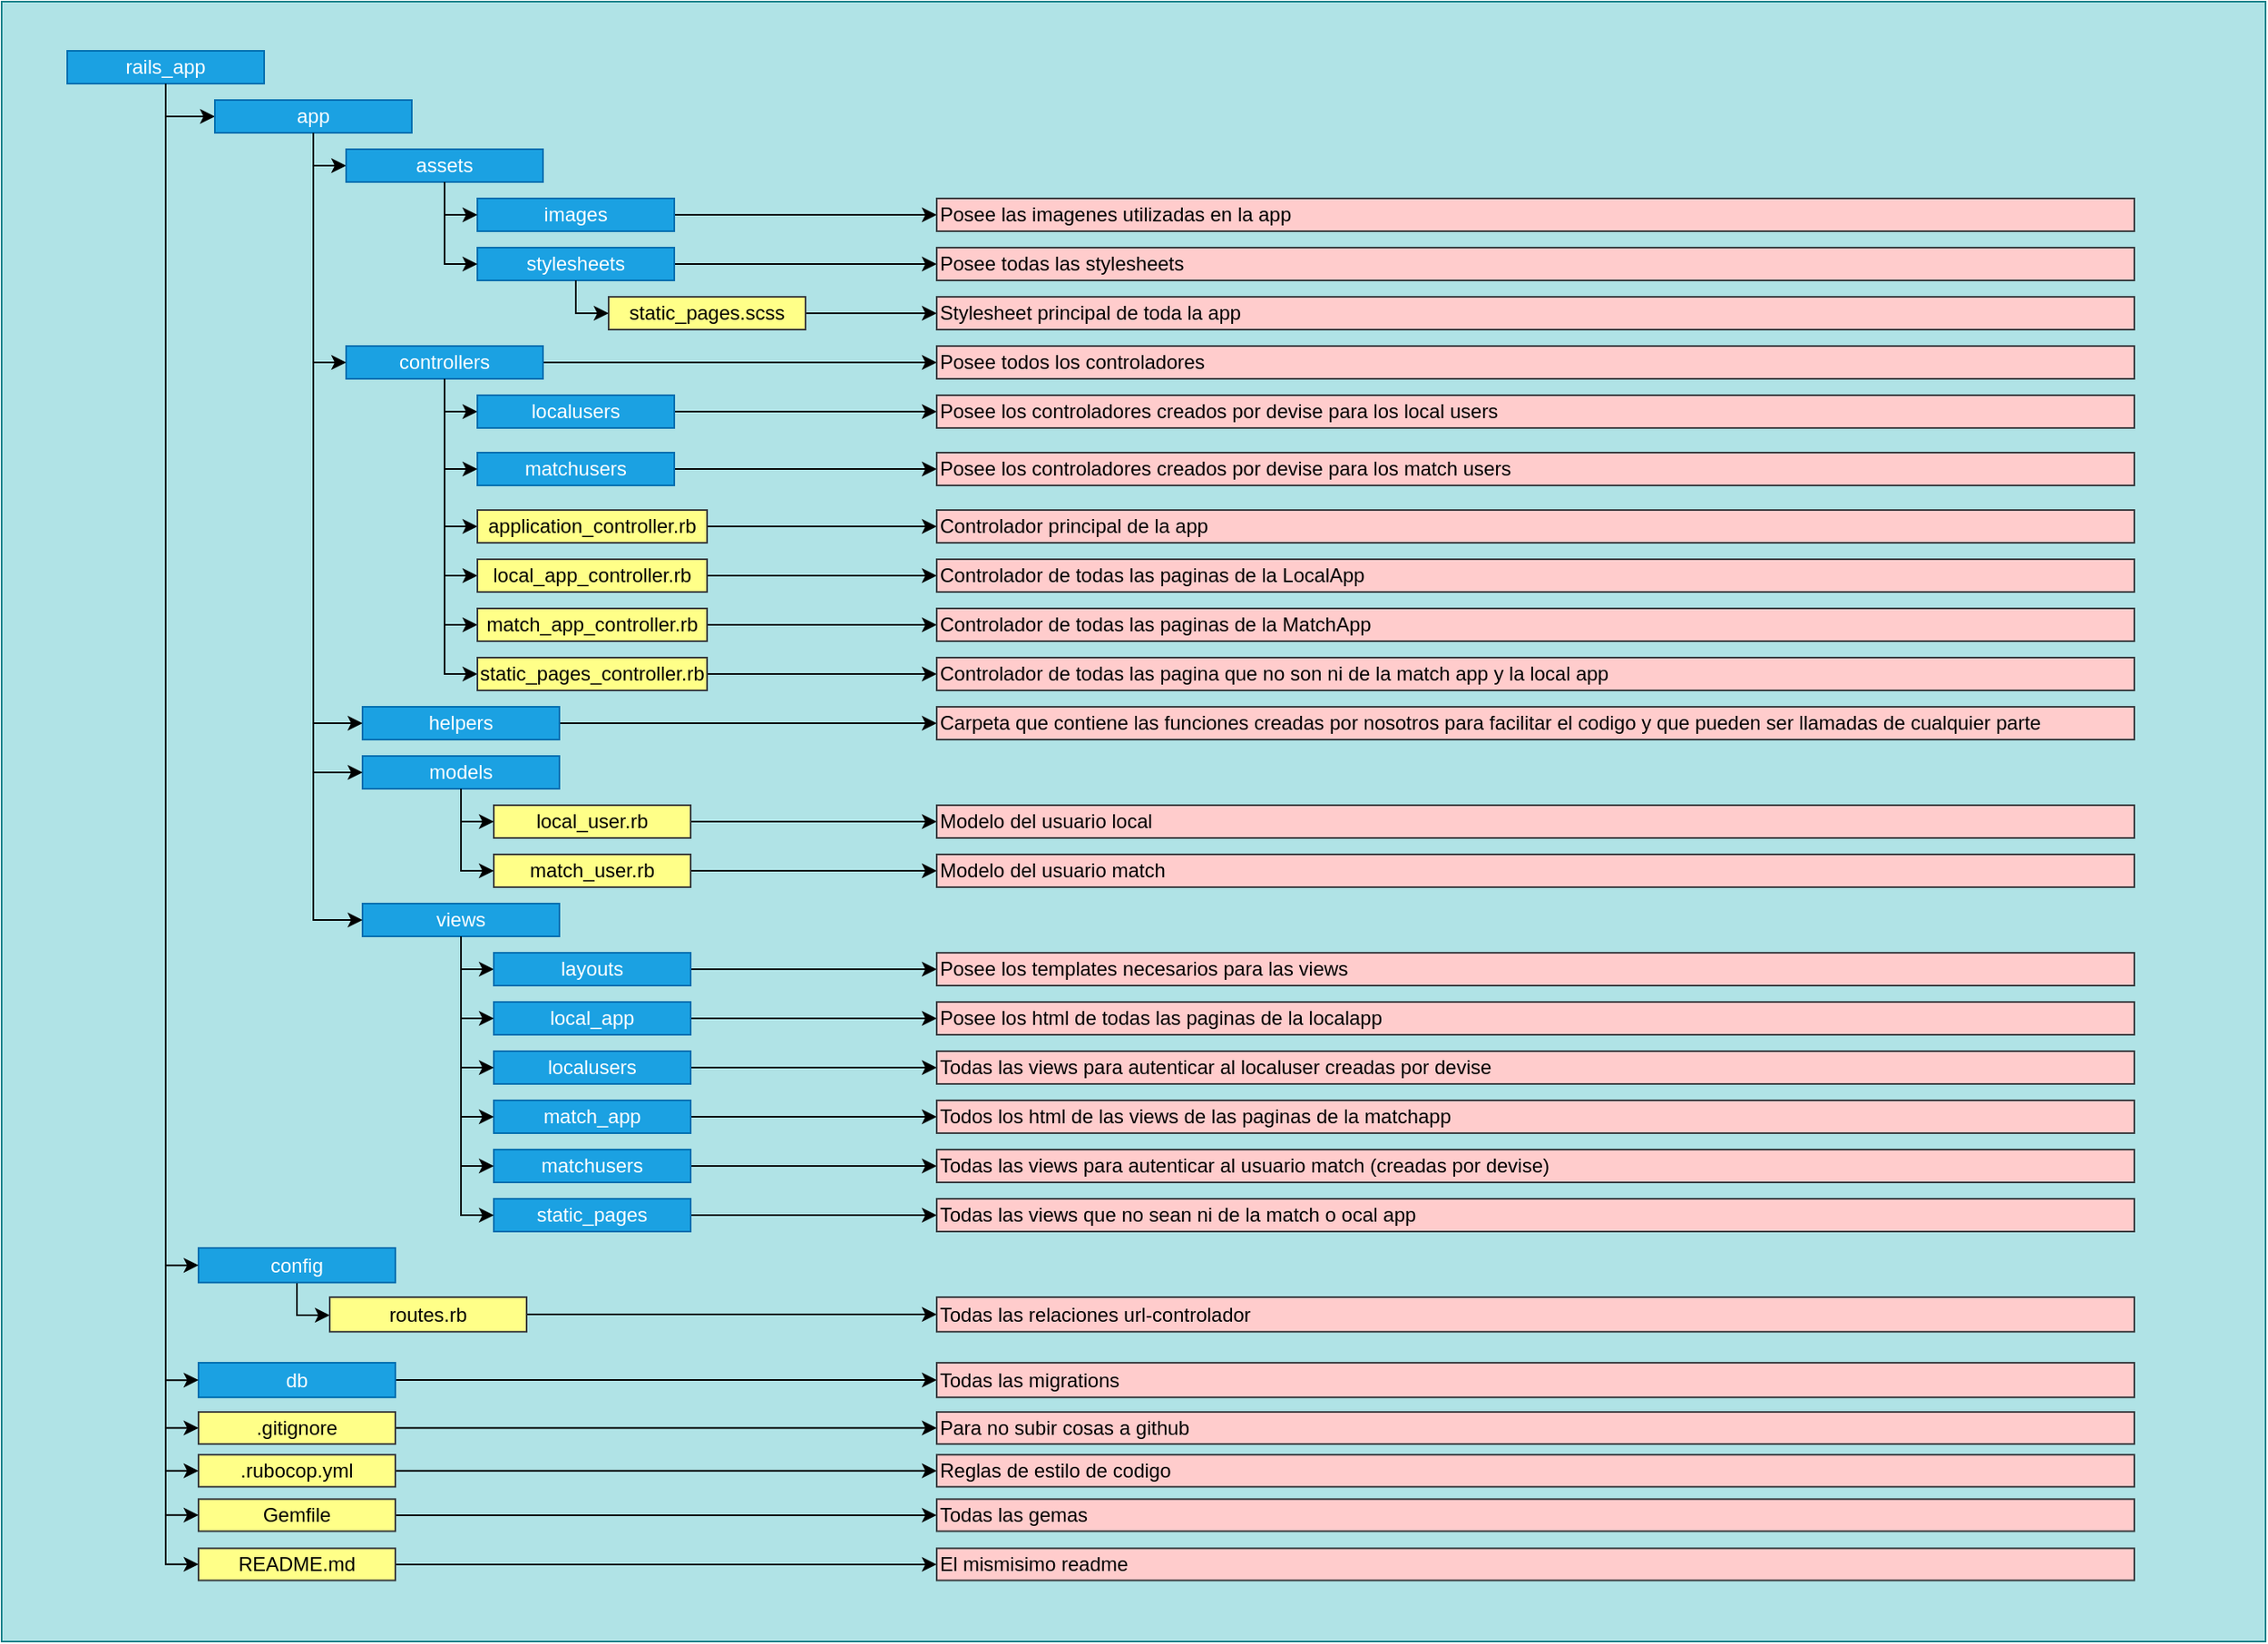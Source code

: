 <mxfile version="12.9.14" type="device"><diagram id="lJ4AtiBwm4ijm2UzmSvH" name="Page-1"><mxGraphModel dx="2905" dy="714" grid="1" gridSize="10" guides="1" tooltips="1" connect="1" arrows="1" fold="1" page="1" pageScale="1" pageWidth="1100" pageHeight="850" math="0" shadow="0"><root><mxCell id="0"/><mxCell id="1" parent="0"/><mxCell id="CqIbhzpFi2tHxYV2R1ec-215" value="" style="rounded=0;whiteSpace=wrap;html=1;align=left;fillColor=#b0e3e6;strokeColor=#0e8088;" vertex="1" parent="1"><mxGeometry x="-20" y="30" width="1380" height="1000" as="geometry"/></mxCell><mxCell id="CqIbhzpFi2tHxYV2R1ec-3" value="" style="edgeStyle=orthogonalEdgeStyle;rounded=0;orthogonalLoop=1;jettySize=auto;html=1;entryX=0;entryY=0.5;entryDx=0;entryDy=0;" edge="1" parent="1" source="CqIbhzpFi2tHxYV2R1ec-1" target="CqIbhzpFi2tHxYV2R1ec-2"><mxGeometry relative="1" as="geometry"/></mxCell><mxCell id="CqIbhzpFi2tHxYV2R1ec-1" value="rails_app" style="rounded=0;whiteSpace=wrap;html=1;fillColor=#1ba1e2;strokeColor=#006EAF;fontColor=#ffffff;" vertex="1" parent="1"><mxGeometry x="20" y="60" width="120" height="20" as="geometry"/></mxCell><mxCell id="CqIbhzpFi2tHxYV2R1ec-207" value="" style="edgeStyle=orthogonalEdgeStyle;rounded=0;orthogonalLoop=1;jettySize=auto;html=1;" edge="1" parent="1" source="CqIbhzpFi2tHxYV2R1ec-16" target="CqIbhzpFi2tHxYV2R1ec-206"><mxGeometry relative="1" as="geometry"/></mxCell><mxCell id="CqIbhzpFi2tHxYV2R1ec-16" value=".rubocop.yml" style="rounded=0;whiteSpace=wrap;html=1;fillColor=#ffff88;strokeColor=#36393d;" vertex="1" parent="1"><mxGeometry x="100" y="916.088" width="120" height="19.565" as="geometry"/></mxCell><mxCell id="CqIbhzpFi2tHxYV2R1ec-205" value="" style="edgeStyle=orthogonalEdgeStyle;rounded=0;orthogonalLoop=1;jettySize=auto;html=1;" edge="1" parent="1" source="CqIbhzpFi2tHxYV2R1ec-17" target="CqIbhzpFi2tHxYV2R1ec-204"><mxGeometry relative="1" as="geometry"/></mxCell><mxCell id="CqIbhzpFi2tHxYV2R1ec-17" value=".gitignore" style="rounded=0;whiteSpace=wrap;html=1;fillColor=#ffff88;strokeColor=#36393d;" vertex="1" parent="1"><mxGeometry x="100" y="890.001" width="120" height="19.565" as="geometry"/></mxCell><mxCell id="CqIbhzpFi2tHxYV2R1ec-209" value="" style="edgeStyle=orthogonalEdgeStyle;rounded=0;orthogonalLoop=1;jettySize=auto;html=1;" edge="1" parent="1" source="CqIbhzpFi2tHxYV2R1ec-31" target="CqIbhzpFi2tHxYV2R1ec-208"><mxGeometry relative="1" as="geometry"/></mxCell><mxCell id="CqIbhzpFi2tHxYV2R1ec-31" value="Gemfile" style="rounded=0;whiteSpace=wrap;html=1;fillColor=#ffff88;strokeColor=#36393d;" vertex="1" parent="1"><mxGeometry x="100" y="943.155" width="120" height="19.565" as="geometry"/></mxCell><mxCell id="CqIbhzpFi2tHxYV2R1ec-211" value="" style="edgeStyle=orthogonalEdgeStyle;rounded=0;orthogonalLoop=1;jettySize=auto;html=1;" edge="1" parent="1" source="CqIbhzpFi2tHxYV2R1ec-34" target="CqIbhzpFi2tHxYV2R1ec-210"><mxGeometry relative="1" as="geometry"/></mxCell><mxCell id="CqIbhzpFi2tHxYV2R1ec-34" value="README.md" style="rounded=0;whiteSpace=wrap;html=1;fillColor=#ffff88;strokeColor=#36393d;" vertex="1" parent="1"><mxGeometry x="100" y="973.155" width="120" height="19.565" as="geometry"/></mxCell><mxCell id="CqIbhzpFi2tHxYV2R1ec-73" value="" style="edgeStyle=orthogonalEdgeStyle;rounded=0;orthogonalLoop=1;jettySize=auto;html=1;entryX=0;entryY=0.5;entryDx=0;entryDy=0;" edge="1" parent="1" source="CqIbhzpFi2tHxYV2R1ec-2" target="CqIbhzpFi2tHxYV2R1ec-72"><mxGeometry relative="1" as="geometry"/></mxCell><mxCell id="CqIbhzpFi2tHxYV2R1ec-2" value="app" style="rounded=0;whiteSpace=wrap;html=1;fillColor=#1ba1e2;strokeColor=#006EAF;fontColor=#ffffff;" vertex="1" parent="1"><mxGeometry x="110" y="90" width="120" height="20" as="geometry"/></mxCell><mxCell id="CqIbhzpFi2tHxYV2R1ec-72" value="assets" style="rounded=0;whiteSpace=wrap;html=1;fillColor=#1ba1e2;strokeColor=#006EAF;fontColor=#ffffff;" vertex="1" parent="1"><mxGeometry x="190" y="120" width="120" height="20" as="geometry"/></mxCell><mxCell id="CqIbhzpFi2tHxYV2R1ec-148" value="" style="edgeStyle=orthogonalEdgeStyle;rounded=0;orthogonalLoop=1;jettySize=auto;html=1;entryX=0;entryY=0.5;entryDx=0;entryDy=0;exitX=0.5;exitY=1;exitDx=0;exitDy=0;" edge="1" parent="1" source="CqIbhzpFi2tHxYV2R1ec-7" target="CqIbhzpFi2tHxYV2R1ec-147"><mxGeometry relative="1" as="geometry"><Array as="points"><mxPoint x="160" y="831"/><mxPoint x="180" y="831"/></Array></mxGeometry></mxCell><mxCell id="CqIbhzpFi2tHxYV2R1ec-7" value="config" style="rounded=0;whiteSpace=wrap;html=1;fillColor=#1ba1e2;strokeColor=#006EAF;fontColor=#ffffff;" vertex="1" parent="1"><mxGeometry x="100" y="789.998" width="120" height="21.111" as="geometry"/></mxCell><mxCell id="CqIbhzpFi2tHxYV2R1ec-201" value="" style="edgeStyle=orthogonalEdgeStyle;rounded=0;orthogonalLoop=1;jettySize=auto;html=1;" edge="1" parent="1" source="CqIbhzpFi2tHxYV2R1ec-147" target="CqIbhzpFi2tHxYV2R1ec-200"><mxGeometry relative="1" as="geometry"/></mxCell><mxCell id="CqIbhzpFi2tHxYV2R1ec-147" value="routes.rb" style="rounded=0;whiteSpace=wrap;html=1;fillColor=#ffff88;strokeColor=#36393d;" vertex="1" parent="1"><mxGeometry x="180" y="819.999" width="120" height="21.111" as="geometry"/></mxCell><mxCell id="CqIbhzpFi2tHxYV2R1ec-203" value="" style="edgeStyle=orthogonalEdgeStyle;rounded=0;orthogonalLoop=1;jettySize=auto;html=1;" edge="1" parent="1" source="CqIbhzpFi2tHxYV2R1ec-8" target="CqIbhzpFi2tHxYV2R1ec-202"><mxGeometry relative="1" as="geometry"/></mxCell><mxCell id="CqIbhzpFi2tHxYV2R1ec-8" value="db" style="rounded=0;whiteSpace=wrap;html=1;fillColor=#1ba1e2;strokeColor=#006EAF;fontColor=#ffffff;" vertex="1" parent="1"><mxGeometry x="100" y="859.996" width="120" height="21.111" as="geometry"/></mxCell><mxCell id="CqIbhzpFi2tHxYV2R1ec-37" value="" style="edgeStyle=orthogonalEdgeStyle;rounded=0;orthogonalLoop=1;jettySize=auto;html=1;entryX=0;entryY=0.5;entryDx=0;entryDy=0;" edge="1" parent="1" source="CqIbhzpFi2tHxYV2R1ec-1" target="CqIbhzpFi2tHxYV2R1ec-7"><mxGeometry relative="1" as="geometry"/></mxCell><mxCell id="CqIbhzpFi2tHxYV2R1ec-38" value="" style="edgeStyle=orthogonalEdgeStyle;rounded=0;orthogonalLoop=1;jettySize=auto;html=1;entryX=0;entryY=0.5;entryDx=0;entryDy=0;" edge="1" parent="1" source="CqIbhzpFi2tHxYV2R1ec-1" target="CqIbhzpFi2tHxYV2R1ec-8"><mxGeometry relative="1" as="geometry"/></mxCell><mxCell id="CqIbhzpFi2tHxYV2R1ec-46" value="" style="edgeStyle=orthogonalEdgeStyle;rounded=0;orthogonalLoop=1;jettySize=auto;html=1;entryX=0;entryY=0.5;entryDx=0;entryDy=0;" edge="1" parent="1" source="CqIbhzpFi2tHxYV2R1ec-1" target="CqIbhzpFi2tHxYV2R1ec-17"><mxGeometry relative="1" as="geometry"/></mxCell><mxCell id="CqIbhzpFi2tHxYV2R1ec-47" value="" style="edgeStyle=orthogonalEdgeStyle;rounded=0;orthogonalLoop=1;jettySize=auto;html=1;entryX=0;entryY=0.5;entryDx=0;entryDy=0;" edge="1" parent="1" source="CqIbhzpFi2tHxYV2R1ec-1" target="CqIbhzpFi2tHxYV2R1ec-16"><mxGeometry relative="1" as="geometry"/></mxCell><mxCell id="CqIbhzpFi2tHxYV2R1ec-50" value="" style="edgeStyle=orthogonalEdgeStyle;rounded=0;orthogonalLoop=1;jettySize=auto;html=1;entryX=0;entryY=0.5;entryDx=0;entryDy=0;" edge="1" parent="1" source="CqIbhzpFi2tHxYV2R1ec-1" target="CqIbhzpFi2tHxYV2R1ec-31"><mxGeometry relative="1" as="geometry"/></mxCell><mxCell id="CqIbhzpFi2tHxYV2R1ec-53" value="" style="edgeStyle=orthogonalEdgeStyle;rounded=0;orthogonalLoop=1;jettySize=auto;html=1;entryX=0;entryY=0.5;entryDx=0;entryDy=0;" edge="1" parent="1" source="CqIbhzpFi2tHxYV2R1ec-1" target="CqIbhzpFi2tHxYV2R1ec-34"><mxGeometry relative="1" as="geometry"/></mxCell><mxCell id="CqIbhzpFi2tHxYV2R1ec-101" value="" style="edgeStyle=orthogonalEdgeStyle;rounded=0;orthogonalLoop=1;jettySize=auto;html=1;entryX=0;entryY=0.5;entryDx=0;entryDy=0;" edge="1" parent="1" source="CqIbhzpFi2tHxYV2R1ec-78" target="CqIbhzpFi2tHxYV2R1ec-100"><mxGeometry relative="1" as="geometry"/></mxCell><mxCell id="CqIbhzpFi2tHxYV2R1ec-165" value="" style="edgeStyle=orthogonalEdgeStyle;rounded=0;orthogonalLoop=1;jettySize=auto;html=1;" edge="1" parent="1" source="CqIbhzpFi2tHxYV2R1ec-78" target="CqIbhzpFi2tHxYV2R1ec-164"><mxGeometry relative="1" as="geometry"/></mxCell><mxCell id="CqIbhzpFi2tHxYV2R1ec-78" value="controllers" style="rounded=0;whiteSpace=wrap;html=1;fillColor=#1ba1e2;strokeColor=#006EAF;fontColor=#ffffff;" vertex="1" parent="1"><mxGeometry x="190" y="240" width="120" height="20" as="geometry"/></mxCell><mxCell id="CqIbhzpFi2tHxYV2R1ec-167" value="" style="edgeStyle=orthogonalEdgeStyle;rounded=0;orthogonalLoop=1;jettySize=auto;html=1;" edge="1" parent="1" source="CqIbhzpFi2tHxYV2R1ec-100" target="CqIbhzpFi2tHxYV2R1ec-166"><mxGeometry relative="1" as="geometry"/></mxCell><mxCell id="CqIbhzpFi2tHxYV2R1ec-100" value="localusers" style="rounded=0;whiteSpace=wrap;html=1;fillColor=#1ba1e2;strokeColor=#006EAF;fontColor=#ffffff;" vertex="1" parent="1"><mxGeometry x="270" y="270" width="120" height="20" as="geometry"/></mxCell><mxCell id="CqIbhzpFi2tHxYV2R1ec-179" value="" style="edgeStyle=orthogonalEdgeStyle;rounded=0;orthogonalLoop=1;jettySize=auto;html=1;" edge="1" parent="1" source="CqIbhzpFi2tHxYV2R1ec-79" target="CqIbhzpFi2tHxYV2R1ec-178"><mxGeometry relative="1" as="geometry"/></mxCell><mxCell id="CqIbhzpFi2tHxYV2R1ec-79" value="helpers" style="rounded=0;whiteSpace=wrap;html=1;fillColor=#1ba1e2;strokeColor=#006EAF;fontColor=#ffffff;" vertex="1" parent="1"><mxGeometry x="200" y="460" width="120" height="20" as="geometry"/></mxCell><mxCell id="CqIbhzpFi2tHxYV2R1ec-82" value="models" style="rounded=0;whiteSpace=wrap;html=1;fillColor=#1ba1e2;strokeColor=#006EAF;fontColor=#ffffff;" vertex="1" parent="1"><mxGeometry x="200" y="490" width="120" height="20" as="geometry"/></mxCell><mxCell id="CqIbhzpFi2tHxYV2R1ec-136" value="" style="edgeStyle=orthogonalEdgeStyle;rounded=0;orthogonalLoop=1;jettySize=auto;html=1;entryX=0;entryY=0.5;entryDx=0;entryDy=0;" edge="1" parent="1" source="CqIbhzpFi2tHxYV2R1ec-83" target="CqIbhzpFi2tHxYV2R1ec-135"><mxGeometry relative="1" as="geometry"/></mxCell><mxCell id="CqIbhzpFi2tHxYV2R1ec-83" value="views" style="rounded=0;whiteSpace=wrap;html=1;fillColor=#1ba1e2;strokeColor=#006EAF;fontColor=#ffffff;" vertex="1" parent="1"><mxGeometry x="200" y="580" width="120" height="20" as="geometry"/></mxCell><mxCell id="CqIbhzpFi2tHxYV2R1ec-189" value="" style="edgeStyle=orthogonalEdgeStyle;rounded=0;orthogonalLoop=1;jettySize=auto;html=1;" edge="1" parent="1" source="CqIbhzpFi2tHxYV2R1ec-135" target="CqIbhzpFi2tHxYV2R1ec-188"><mxGeometry relative="1" as="geometry"/></mxCell><mxCell id="CqIbhzpFi2tHxYV2R1ec-135" value="layouts" style="rounded=0;whiteSpace=wrap;html=1;fillColor=#1ba1e2;strokeColor=#006EAF;fontColor=#ffffff;" vertex="1" parent="1"><mxGeometry x="280" y="610" width="120" height="20" as="geometry"/></mxCell><mxCell id="CqIbhzpFi2tHxYV2R1ec-85" value="" style="edgeStyle=orthogonalEdgeStyle;rounded=0;orthogonalLoop=1;jettySize=auto;html=1;entryX=0;entryY=0.5;entryDx=0;entryDy=0;" edge="1" parent="1" source="CqIbhzpFi2tHxYV2R1ec-2" target="CqIbhzpFi2tHxYV2R1ec-78"><mxGeometry relative="1" as="geometry"/></mxCell><mxCell id="CqIbhzpFi2tHxYV2R1ec-86" value="" style="edgeStyle=orthogonalEdgeStyle;rounded=0;orthogonalLoop=1;jettySize=auto;html=1;entryX=0;entryY=0.5;entryDx=0;entryDy=0;" edge="1" parent="1" source="CqIbhzpFi2tHxYV2R1ec-2" target="CqIbhzpFi2tHxYV2R1ec-79"><mxGeometry relative="1" as="geometry"/></mxCell><mxCell id="CqIbhzpFi2tHxYV2R1ec-89" value="" style="edgeStyle=orthogonalEdgeStyle;rounded=0;orthogonalLoop=1;jettySize=auto;html=1;entryX=0;entryY=0.5;entryDx=0;entryDy=0;" edge="1" parent="1" source="CqIbhzpFi2tHxYV2R1ec-2" target="CqIbhzpFi2tHxYV2R1ec-82"><mxGeometry relative="1" as="geometry"/></mxCell><mxCell id="CqIbhzpFi2tHxYV2R1ec-90" value="" style="edgeStyle=orthogonalEdgeStyle;rounded=0;orthogonalLoop=1;jettySize=auto;html=1;entryX=0;entryY=0.5;entryDx=0;entryDy=0;" edge="1" parent="1" source="CqIbhzpFi2tHxYV2R1ec-2" target="CqIbhzpFi2tHxYV2R1ec-83"><mxGeometry relative="1" as="geometry"/></mxCell><mxCell id="CqIbhzpFi2tHxYV2R1ec-159" value="" style="edgeStyle=orthogonalEdgeStyle;rounded=0;orthogonalLoop=1;jettySize=auto;html=1;" edge="1" parent="1" source="CqIbhzpFi2tHxYV2R1ec-94" target="CqIbhzpFi2tHxYV2R1ec-158"><mxGeometry relative="1" as="geometry"/></mxCell><mxCell id="CqIbhzpFi2tHxYV2R1ec-94" value="images" style="rounded=0;whiteSpace=wrap;html=1;fillColor=#1ba1e2;strokeColor=#006EAF;fontColor=#ffffff;" vertex="1" parent="1"><mxGeometry x="270" y="150" width="120" height="20" as="geometry"/></mxCell><mxCell id="CqIbhzpFi2tHxYV2R1ec-161" value="" style="edgeStyle=orthogonalEdgeStyle;rounded=0;orthogonalLoop=1;jettySize=auto;html=1;" edge="1" parent="1" source="CqIbhzpFi2tHxYV2R1ec-96" target="CqIbhzpFi2tHxYV2R1ec-160"><mxGeometry relative="1" as="geometry"/></mxCell><mxCell id="CqIbhzpFi2tHxYV2R1ec-96" value="stylesheets" style="rounded=0;whiteSpace=wrap;html=1;fillColor=#1ba1e2;strokeColor=#006EAF;fontColor=#ffffff;" vertex="1" parent="1"><mxGeometry x="270" y="180" width="120" height="20" as="geometry"/></mxCell><mxCell id="CqIbhzpFi2tHxYV2R1ec-97" value="" style="edgeStyle=orthogonalEdgeStyle;rounded=0;orthogonalLoop=1;jettySize=auto;html=1;entryX=0;entryY=0.5;entryDx=0;entryDy=0;" edge="1" parent="1" source="CqIbhzpFi2tHxYV2R1ec-72" target="CqIbhzpFi2tHxYV2R1ec-94"><mxGeometry relative="1" as="geometry"><mxPoint x="250" y="220" as="targetPoint"/></mxGeometry></mxCell><mxCell id="CqIbhzpFi2tHxYV2R1ec-99" value="" style="edgeStyle=orthogonalEdgeStyle;rounded=0;orthogonalLoop=1;jettySize=auto;html=1;entryX=0;entryY=0.5;entryDx=0;entryDy=0;" edge="1" parent="1" source="CqIbhzpFi2tHxYV2R1ec-72" target="CqIbhzpFi2tHxYV2R1ec-96"><mxGeometry relative="1" as="geometry"><mxPoint x="250" y="220" as="targetPoint"/></mxGeometry></mxCell><mxCell id="CqIbhzpFi2tHxYV2R1ec-163" value="" style="edgeStyle=orthogonalEdgeStyle;rounded=0;orthogonalLoop=1;jettySize=auto;html=1;" edge="1" parent="1" source="CqIbhzpFi2tHxYV2R1ec-106" target="CqIbhzpFi2tHxYV2R1ec-162"><mxGeometry relative="1" as="geometry"/></mxCell><mxCell id="CqIbhzpFi2tHxYV2R1ec-106" value="static_pages.scss" style="rounded=0;whiteSpace=wrap;html=1;fillColor=#ffff88;strokeColor=#36393d;" vertex="1" parent="1"><mxGeometry x="350" y="210" width="120" height="20" as="geometry"/></mxCell><mxCell id="CqIbhzpFi2tHxYV2R1ec-107" value="" style="edgeStyle=orthogonalEdgeStyle;rounded=0;orthogonalLoop=1;jettySize=auto;html=1;entryX=0;entryY=0.5;entryDx=0;entryDy=0;" edge="1" parent="1" source="CqIbhzpFi2tHxYV2R1ec-96" target="CqIbhzpFi2tHxYV2R1ec-106"><mxGeometry relative="1" as="geometry"/></mxCell><mxCell id="CqIbhzpFi2tHxYV2R1ec-169" value="" style="edgeStyle=orthogonalEdgeStyle;rounded=0;orthogonalLoop=1;jettySize=auto;html=1;" edge="1" parent="1" source="CqIbhzpFi2tHxYV2R1ec-108" target="CqIbhzpFi2tHxYV2R1ec-168"><mxGeometry relative="1" as="geometry"/></mxCell><mxCell id="CqIbhzpFi2tHxYV2R1ec-108" value="matchusers" style="rounded=0;whiteSpace=wrap;html=1;fillColor=#1ba1e2;strokeColor=#006EAF;fontColor=#ffffff;" vertex="1" parent="1"><mxGeometry x="270" y="305" width="120" height="20" as="geometry"/></mxCell><mxCell id="CqIbhzpFi2tHxYV2R1ec-115" value="" style="edgeStyle=orthogonalEdgeStyle;rounded=0;orthogonalLoop=1;jettySize=auto;html=1;entryX=0;entryY=0.5;entryDx=0;entryDy=0;" edge="1" parent="1" source="CqIbhzpFi2tHxYV2R1ec-78" target="CqIbhzpFi2tHxYV2R1ec-108"><mxGeometry relative="1" as="geometry"/></mxCell><mxCell id="CqIbhzpFi2tHxYV2R1ec-116" value="" style="edgeStyle=orthogonalEdgeStyle;rounded=0;orthogonalLoop=1;jettySize=auto;html=1;entryX=0;entryY=0.5;entryDx=0;entryDy=0;" edge="1" parent="1" source="CqIbhzpFi2tHxYV2R1ec-78" target="CqIbhzpFi2tHxYV2R1ec-114"><mxGeometry relative="1" as="geometry"/></mxCell><mxCell id="CqIbhzpFi2tHxYV2R1ec-117" value="" style="edgeStyle=orthogonalEdgeStyle;rounded=0;orthogonalLoop=1;jettySize=auto;html=1;entryX=0;entryY=0.5;entryDx=0;entryDy=0;" edge="1" parent="1" source="CqIbhzpFi2tHxYV2R1ec-78" target="CqIbhzpFi2tHxYV2R1ec-110"><mxGeometry relative="1" as="geometry"/></mxCell><mxCell id="CqIbhzpFi2tHxYV2R1ec-118" value="" style="edgeStyle=orthogonalEdgeStyle;rounded=0;orthogonalLoop=1;jettySize=auto;html=1;entryX=0;entryY=0.5;entryDx=0;entryDy=0;" edge="1" parent="1" source="CqIbhzpFi2tHxYV2R1ec-78" target="CqIbhzpFi2tHxYV2R1ec-111"><mxGeometry relative="1" as="geometry"/></mxCell><mxCell id="CqIbhzpFi2tHxYV2R1ec-119" value="" style="edgeStyle=orthogonalEdgeStyle;rounded=0;orthogonalLoop=1;jettySize=auto;html=1;entryX=0;entryY=0.5;entryDx=0;entryDy=0;" edge="1" parent="1" source="CqIbhzpFi2tHxYV2R1ec-78" target="CqIbhzpFi2tHxYV2R1ec-112"><mxGeometry relative="1" as="geometry"/></mxCell><mxCell id="CqIbhzpFi2tHxYV2R1ec-109" value="controllers" style="rounded=0;whiteSpace=wrap;html=1;fillColor=#ffff88;strokeColor=#36393d;" vertex="1" parent="1"><mxGeometry x="270" y="340" width="120" height="20" as="geometry"/></mxCell><mxCell id="CqIbhzpFi2tHxYV2R1ec-171" value="" style="edgeStyle=orthogonalEdgeStyle;rounded=0;orthogonalLoop=1;jettySize=auto;html=1;" edge="1" parent="1" source="CqIbhzpFi2tHxYV2R1ec-114" target="CqIbhzpFi2tHxYV2R1ec-170"><mxGeometry relative="1" as="geometry"/></mxCell><mxCell id="CqIbhzpFi2tHxYV2R1ec-114" value="application_controller.rb" style="rounded=0;whiteSpace=wrap;html=1;fillColor=#ffff88;strokeColor=#36393d;" vertex="1" parent="1"><mxGeometry x="270" y="340" width="140" height="20" as="geometry"/></mxCell><mxCell id="CqIbhzpFi2tHxYV2R1ec-173" value="" style="edgeStyle=orthogonalEdgeStyle;rounded=0;orthogonalLoop=1;jettySize=auto;html=1;" edge="1" parent="1" source="CqIbhzpFi2tHxYV2R1ec-110" target="CqIbhzpFi2tHxYV2R1ec-172"><mxGeometry relative="1" as="geometry"/></mxCell><mxCell id="CqIbhzpFi2tHxYV2R1ec-110" value="local_app_controller.rb" style="rounded=0;whiteSpace=wrap;html=1;fillColor=#ffff88;strokeColor=#36393d;" vertex="1" parent="1"><mxGeometry x="270" y="370" width="140" height="20" as="geometry"/></mxCell><mxCell id="CqIbhzpFi2tHxYV2R1ec-175" value="" style="edgeStyle=orthogonalEdgeStyle;rounded=0;orthogonalLoop=1;jettySize=auto;html=1;" edge="1" parent="1" source="CqIbhzpFi2tHxYV2R1ec-111" target="CqIbhzpFi2tHxYV2R1ec-174"><mxGeometry relative="1" as="geometry"/></mxCell><mxCell id="CqIbhzpFi2tHxYV2R1ec-111" value="match_app_controller.rb" style="rounded=0;whiteSpace=wrap;html=1;fillColor=#ffff88;strokeColor=#36393d;" vertex="1" parent="1"><mxGeometry x="270" y="400" width="140" height="20" as="geometry"/></mxCell><mxCell id="CqIbhzpFi2tHxYV2R1ec-177" value="" style="edgeStyle=orthogonalEdgeStyle;rounded=0;orthogonalLoop=1;jettySize=auto;html=1;" edge="1" parent="1" source="CqIbhzpFi2tHxYV2R1ec-112" target="CqIbhzpFi2tHxYV2R1ec-176"><mxGeometry relative="1" as="geometry"/></mxCell><mxCell id="CqIbhzpFi2tHxYV2R1ec-112" value="static_pages_controller.rb" style="rounded=0;whiteSpace=wrap;html=1;fillColor=#ffff88;strokeColor=#36393d;" vertex="1" parent="1"><mxGeometry x="270" y="430" width="140" height="20" as="geometry"/></mxCell><mxCell id="CqIbhzpFi2tHxYV2R1ec-185" value="" style="edgeStyle=orthogonalEdgeStyle;rounded=0;orthogonalLoop=1;jettySize=auto;html=1;" edge="1" parent="1" source="CqIbhzpFi2tHxYV2R1ec-128" target="CqIbhzpFi2tHxYV2R1ec-184"><mxGeometry relative="1" as="geometry"/></mxCell><mxCell id="CqIbhzpFi2tHxYV2R1ec-128" value="local_user.rb" style="rounded=0;whiteSpace=wrap;html=1;fillColor=#ffff88;strokeColor=#36393d;" vertex="1" parent="1"><mxGeometry x="280" y="520" width="120" height="20" as="geometry"/></mxCell><mxCell id="CqIbhzpFi2tHxYV2R1ec-187" value="" style="edgeStyle=orthogonalEdgeStyle;rounded=0;orthogonalLoop=1;jettySize=auto;html=1;" edge="1" parent="1" source="CqIbhzpFi2tHxYV2R1ec-129" target="CqIbhzpFi2tHxYV2R1ec-186"><mxGeometry relative="1" as="geometry"/></mxCell><mxCell id="CqIbhzpFi2tHxYV2R1ec-129" value="match_user.rb" style="rounded=0;whiteSpace=wrap;html=1;fillColor=#ffff88;strokeColor=#36393d;" vertex="1" parent="1"><mxGeometry x="280" y="550" width="120" height="20" as="geometry"/></mxCell><mxCell id="CqIbhzpFi2tHxYV2R1ec-133" value="" style="edgeStyle=orthogonalEdgeStyle;rounded=0;orthogonalLoop=1;jettySize=auto;html=1;entryX=0;entryY=0.5;entryDx=0;entryDy=0;" edge="1" parent="1" source="CqIbhzpFi2tHxYV2R1ec-82" target="CqIbhzpFi2tHxYV2R1ec-128"><mxGeometry relative="1" as="geometry"><mxPoint x="260" y="590" as="targetPoint"/></mxGeometry></mxCell><mxCell id="CqIbhzpFi2tHxYV2R1ec-134" value="" style="edgeStyle=orthogonalEdgeStyle;rounded=0;orthogonalLoop=1;jettySize=auto;html=1;entryX=0;entryY=0.5;entryDx=0;entryDy=0;" edge="1" parent="1" source="CqIbhzpFi2tHxYV2R1ec-82" target="CqIbhzpFi2tHxYV2R1ec-129"><mxGeometry relative="1" as="geometry"><mxPoint x="260" y="590" as="targetPoint"/></mxGeometry></mxCell><mxCell id="CqIbhzpFi2tHxYV2R1ec-191" value="" style="edgeStyle=orthogonalEdgeStyle;rounded=0;orthogonalLoop=1;jettySize=auto;html=1;" edge="1" parent="1" source="CqIbhzpFi2tHxYV2R1ec-137" target="CqIbhzpFi2tHxYV2R1ec-190"><mxGeometry relative="1" as="geometry"/></mxCell><mxCell id="CqIbhzpFi2tHxYV2R1ec-137" value="local_app" style="rounded=0;whiteSpace=wrap;html=1;fillColor=#1ba1e2;strokeColor=#006EAF;fontColor=#ffffff;" vertex="1" parent="1"><mxGeometry x="280" y="640" width="120" height="20" as="geometry"/></mxCell><mxCell id="CqIbhzpFi2tHxYV2R1ec-193" value="" style="edgeStyle=orthogonalEdgeStyle;rounded=0;orthogonalLoop=1;jettySize=auto;html=1;" edge="1" parent="1" source="CqIbhzpFi2tHxYV2R1ec-138" target="CqIbhzpFi2tHxYV2R1ec-192"><mxGeometry relative="1" as="geometry"/></mxCell><mxCell id="CqIbhzpFi2tHxYV2R1ec-138" value="localusers" style="rounded=0;whiteSpace=wrap;html=1;fillColor=#1ba1e2;strokeColor=#006EAF;fontColor=#ffffff;" vertex="1" parent="1"><mxGeometry x="280" y="670" width="120" height="20" as="geometry"/></mxCell><mxCell id="CqIbhzpFi2tHxYV2R1ec-195" value="" style="edgeStyle=orthogonalEdgeStyle;rounded=0;orthogonalLoop=1;jettySize=auto;html=1;" edge="1" parent="1" source="CqIbhzpFi2tHxYV2R1ec-139" target="CqIbhzpFi2tHxYV2R1ec-194"><mxGeometry relative="1" as="geometry"/></mxCell><mxCell id="CqIbhzpFi2tHxYV2R1ec-139" value="match_app" style="rounded=0;whiteSpace=wrap;html=1;fillColor=#1ba1e2;strokeColor=#006EAF;fontColor=#ffffff;" vertex="1" parent="1"><mxGeometry x="280" y="700" width="120" height="20" as="geometry"/></mxCell><mxCell id="CqIbhzpFi2tHxYV2R1ec-197" value="" style="edgeStyle=orthogonalEdgeStyle;rounded=0;orthogonalLoop=1;jettySize=auto;html=1;" edge="1" parent="1" source="CqIbhzpFi2tHxYV2R1ec-140" target="CqIbhzpFi2tHxYV2R1ec-196"><mxGeometry relative="1" as="geometry"/></mxCell><mxCell id="CqIbhzpFi2tHxYV2R1ec-140" value="matchusers" style="rounded=0;whiteSpace=wrap;html=1;fillColor=#1ba1e2;strokeColor=#006EAF;fontColor=#ffffff;" vertex="1" parent="1"><mxGeometry x="280" y="730" width="120" height="20" as="geometry"/></mxCell><mxCell id="CqIbhzpFi2tHxYV2R1ec-199" value="" style="edgeStyle=orthogonalEdgeStyle;rounded=0;orthogonalLoop=1;jettySize=auto;html=1;" edge="1" parent="1" source="CqIbhzpFi2tHxYV2R1ec-141" target="CqIbhzpFi2tHxYV2R1ec-198"><mxGeometry relative="1" as="geometry"/></mxCell><mxCell id="CqIbhzpFi2tHxYV2R1ec-141" value="static_pages" style="rounded=0;whiteSpace=wrap;html=1;fillColor=#1ba1e2;strokeColor=#006EAF;fontColor=#ffffff;" vertex="1" parent="1"><mxGeometry x="280" y="760" width="120" height="20" as="geometry"/></mxCell><mxCell id="CqIbhzpFi2tHxYV2R1ec-142" value="" style="edgeStyle=orthogonalEdgeStyle;rounded=0;orthogonalLoop=1;jettySize=auto;html=1;entryX=0;entryY=0.5;entryDx=0;entryDy=0;" edge="1" parent="1" source="CqIbhzpFi2tHxYV2R1ec-83" target="CqIbhzpFi2tHxYV2R1ec-137"><mxGeometry relative="1" as="geometry"/></mxCell><mxCell id="CqIbhzpFi2tHxYV2R1ec-143" value="" style="edgeStyle=orthogonalEdgeStyle;rounded=0;orthogonalLoop=1;jettySize=auto;html=1;entryX=0;entryY=0.5;entryDx=0;entryDy=0;" edge="1" parent="1" source="CqIbhzpFi2tHxYV2R1ec-83" target="CqIbhzpFi2tHxYV2R1ec-138"><mxGeometry relative="1" as="geometry"/></mxCell><mxCell id="CqIbhzpFi2tHxYV2R1ec-144" value="" style="edgeStyle=orthogonalEdgeStyle;rounded=0;orthogonalLoop=1;jettySize=auto;html=1;entryX=0;entryY=0.5;entryDx=0;entryDy=0;" edge="1" parent="1" source="CqIbhzpFi2tHxYV2R1ec-83" target="CqIbhzpFi2tHxYV2R1ec-139"><mxGeometry relative="1" as="geometry"/></mxCell><mxCell id="CqIbhzpFi2tHxYV2R1ec-145" value="" style="edgeStyle=orthogonalEdgeStyle;rounded=0;orthogonalLoop=1;jettySize=auto;html=1;entryX=0;entryY=0.5;entryDx=0;entryDy=0;" edge="1" parent="1" source="CqIbhzpFi2tHxYV2R1ec-83" target="CqIbhzpFi2tHxYV2R1ec-140"><mxGeometry relative="1" as="geometry"/></mxCell><mxCell id="CqIbhzpFi2tHxYV2R1ec-146" value="" style="edgeStyle=orthogonalEdgeStyle;rounded=0;orthogonalLoop=1;jettySize=auto;html=1;entryX=0;entryY=0.5;entryDx=0;entryDy=0;" edge="1" parent="1" source="CqIbhzpFi2tHxYV2R1ec-83" target="CqIbhzpFi2tHxYV2R1ec-141"><mxGeometry relative="1" as="geometry"/></mxCell><mxCell id="CqIbhzpFi2tHxYV2R1ec-206" value="Reglas de estilo de codigo" style="rounded=0;whiteSpace=wrap;html=1;fillColor=#ffcccc;strokeColor=#36393d;align=left;" vertex="1" parent="1"><mxGeometry x="550" y="916.088" width="730.0" height="19.565" as="geometry"/></mxCell><mxCell id="CqIbhzpFi2tHxYV2R1ec-204" value="Para no subir cosas a github" style="rounded=0;whiteSpace=wrap;html=1;fillColor=#ffcccc;strokeColor=#36393d;align=left;" vertex="1" parent="1"><mxGeometry x="550" y="890.001" width="730.0" height="19.565" as="geometry"/></mxCell><mxCell id="CqIbhzpFi2tHxYV2R1ec-208" value="Todas las gemas" style="rounded=0;whiteSpace=wrap;html=1;fillColor=#ffcccc;strokeColor=#36393d;align=left;" vertex="1" parent="1"><mxGeometry x="550" y="943.155" width="730.0" height="19.565" as="geometry"/></mxCell><mxCell id="CqIbhzpFi2tHxYV2R1ec-210" value="El mismisimo readme" style="rounded=0;whiteSpace=wrap;html=1;fillColor=#ffcccc;strokeColor=#36393d;align=left;" vertex="1" parent="1"><mxGeometry x="550" y="973.155" width="730.0" height="19.565" as="geometry"/></mxCell><mxCell id="CqIbhzpFi2tHxYV2R1ec-200" value="Todas las relaciones url-controlador" style="rounded=0;whiteSpace=wrap;html=1;fillColor=#ffcccc;strokeColor=#36393d;align=left;" vertex="1" parent="1"><mxGeometry x="550" y="819.999" width="730.0" height="21.111" as="geometry"/></mxCell><mxCell id="CqIbhzpFi2tHxYV2R1ec-202" value="Todas las migrations" style="rounded=0;whiteSpace=wrap;html=1;fillColor=#ffcccc;strokeColor=#36393d;align=left;" vertex="1" parent="1"><mxGeometry x="550" y="859.996" width="730.0" height="21.111" as="geometry"/></mxCell><mxCell id="CqIbhzpFi2tHxYV2R1ec-178" value="Carpeta que contiene las funciones creadas por nosotros para facilitar el codigo y que pueden ser llamadas de cualquier parte" style="rounded=0;whiteSpace=wrap;html=1;fillColor=#ffcccc;strokeColor=#36393d;align=left;" vertex="1" parent="1"><mxGeometry x="550" y="460.0" width="730.0" height="20.0" as="geometry"/></mxCell><mxCell id="CqIbhzpFi2tHxYV2R1ec-188" value="Posee los templates necesarios para las views" style="rounded=0;whiteSpace=wrap;html=1;fillColor=#ffcccc;strokeColor=#36393d;align=left;" vertex="1" parent="1"><mxGeometry x="550" y="610.0" width="730.0" height="20.0" as="geometry"/></mxCell><mxCell id="CqIbhzpFi2tHxYV2R1ec-184" value="Modelo del usuario local" style="rounded=0;whiteSpace=wrap;html=1;fillColor=#ffcccc;strokeColor=#36393d;align=left;" vertex="1" parent="1"><mxGeometry x="550" y="520" width="730.0" height="20.0" as="geometry"/></mxCell><mxCell id="CqIbhzpFi2tHxYV2R1ec-186" value="Modelo del usuario match" style="rounded=0;whiteSpace=wrap;html=1;fillColor=#ffcccc;strokeColor=#36393d;align=left;" vertex="1" parent="1"><mxGeometry x="550" y="550.0" width="730.0" height="20.0" as="geometry"/></mxCell><mxCell id="CqIbhzpFi2tHxYV2R1ec-190" value="Posee los html de todas las paginas de la localapp" style="rounded=0;whiteSpace=wrap;html=1;fillColor=#ffcccc;strokeColor=#36393d;align=left;" vertex="1" parent="1"><mxGeometry x="550" y="640.0" width="730.0" height="20.0" as="geometry"/></mxCell><mxCell id="CqIbhzpFi2tHxYV2R1ec-192" value="Todas las views para autenticar al localuser creadas por devise" style="rounded=0;whiteSpace=wrap;html=1;fillColor=#ffcccc;strokeColor=#36393d;align=left;" vertex="1" parent="1"><mxGeometry x="550" y="670.0" width="730.0" height="20.0" as="geometry"/></mxCell><mxCell id="CqIbhzpFi2tHxYV2R1ec-194" value="Todos los html de las views de las paginas de la matchapp" style="rounded=0;whiteSpace=wrap;html=1;fillColor=#ffcccc;strokeColor=#36393d;align=left;" vertex="1" parent="1"><mxGeometry x="550" y="700.0" width="730.0" height="20.0" as="geometry"/></mxCell><mxCell id="CqIbhzpFi2tHxYV2R1ec-196" value="Todas las views para autenticar al usuario match (creadas por devise)" style="rounded=0;whiteSpace=wrap;html=1;fillColor=#ffcccc;strokeColor=#36393d;align=left;" vertex="1" parent="1"><mxGeometry x="550" y="730.0" width="730.0" height="20.0" as="geometry"/></mxCell><mxCell id="CqIbhzpFi2tHxYV2R1ec-198" value="Todas las views que no sean ni de la match o ocal app" style="rounded=0;whiteSpace=wrap;html=1;fillColor=#ffcccc;strokeColor=#36393d;align=left;" vertex="1" parent="1"><mxGeometry x="550" y="760.0" width="730.0" height="20.0" as="geometry"/></mxCell><mxCell id="CqIbhzpFi2tHxYV2R1ec-164" value="Posee todos los controladores" style="rounded=0;whiteSpace=wrap;html=1;fillColor=#ffcccc;strokeColor=#36393d;align=left;" vertex="1" parent="1"><mxGeometry x="550" y="240" width="730.0" height="20.0" as="geometry"/></mxCell><mxCell id="CqIbhzpFi2tHxYV2R1ec-166" value="Posee los controladores creados por devise para los local users" style="rounded=0;whiteSpace=wrap;html=1;fillColor=#ffcccc;strokeColor=#36393d;align=left;" vertex="1" parent="1"><mxGeometry x="550" y="270" width="730.0" height="20.0" as="geometry"/></mxCell><mxCell id="CqIbhzpFi2tHxYV2R1ec-162" value="Stylesheet principal de toda la app" style="rounded=0;whiteSpace=wrap;html=1;fillColor=#ffcccc;strokeColor=#36393d;align=left;" vertex="1" parent="1"><mxGeometry x="550" y="210" width="730.0" height="20.0" as="geometry"/></mxCell><mxCell id="CqIbhzpFi2tHxYV2R1ec-168" value="Posee los controladores creados por devise para los match users" style="rounded=0;whiteSpace=wrap;html=1;fillColor=#ffcccc;strokeColor=#36393d;align=left;" vertex="1" parent="1"><mxGeometry x="550" y="305" width="730.0" height="20.0" as="geometry"/></mxCell><mxCell id="CqIbhzpFi2tHxYV2R1ec-170" value="Controlador principal de la app" style="rounded=0;whiteSpace=wrap;html=1;fillColor=#ffcccc;strokeColor=#36393d;align=left;" vertex="1" parent="1"><mxGeometry x="550" y="340" width="730.0" height="20.0" as="geometry"/></mxCell><mxCell id="CqIbhzpFi2tHxYV2R1ec-172" value="Controlador de todas las paginas de la LocalApp" style="rounded=0;whiteSpace=wrap;html=1;fillColor=#ffcccc;strokeColor=#36393d;align=left;" vertex="1" parent="1"><mxGeometry x="550" y="370" width="730.0" height="20.0" as="geometry"/></mxCell><mxCell id="CqIbhzpFi2tHxYV2R1ec-174" value="Controlador de todas las paginas de la MatchApp" style="rounded=0;whiteSpace=wrap;html=1;fillColor=#ffcccc;strokeColor=#36393d;align=left;" vertex="1" parent="1"><mxGeometry x="550" y="400" width="730.0" height="20.0" as="geometry"/></mxCell><mxCell id="CqIbhzpFi2tHxYV2R1ec-176" value="Controlador de todas las pagina que no son ni de la match app y la local app" style="rounded=0;whiteSpace=wrap;html=1;fillColor=#ffcccc;strokeColor=#36393d;align=left;" vertex="1" parent="1"><mxGeometry x="550" y="430.0" width="730.0" height="20.0" as="geometry"/></mxCell><mxCell id="CqIbhzpFi2tHxYV2R1ec-158" value="Posee las imagenes utilizadas en la app" style="rounded=0;whiteSpace=wrap;html=1;fillColor=#ffcccc;strokeColor=#36393d;align=left;" vertex="1" parent="1"><mxGeometry x="550" y="150" width="730.0" height="20.0" as="geometry"/></mxCell><mxCell id="CqIbhzpFi2tHxYV2R1ec-160" value="Posee todas las stylesheets" style="rounded=0;whiteSpace=wrap;html=1;fillColor=#ffcccc;strokeColor=#36393d;align=left;" vertex="1" parent="1"><mxGeometry x="550" y="180" width="730.0" height="20.0" as="geometry"/></mxCell></root></mxGraphModel></diagram></mxfile>